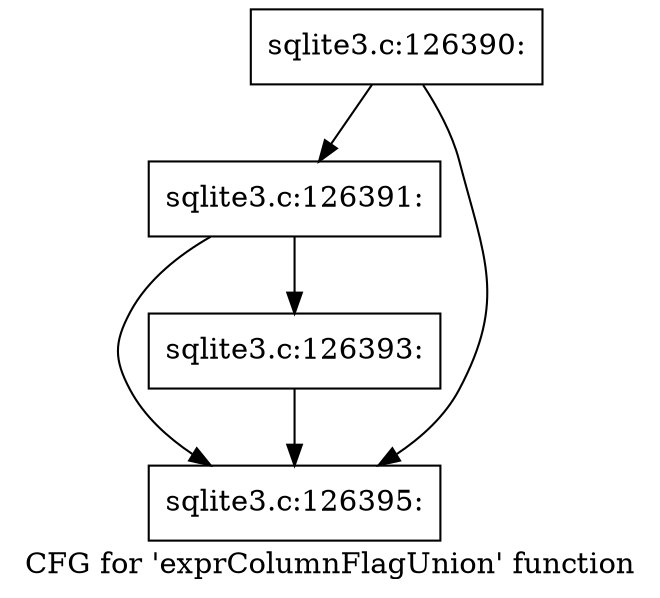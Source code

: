 digraph "CFG for 'exprColumnFlagUnion' function" {
	label="CFG for 'exprColumnFlagUnion' function";

	Node0x55c0f9f29af0 [shape=record,label="{sqlite3.c:126390:}"];
	Node0x55c0f9f29af0 -> Node0x55c0f9f29f30;
	Node0x55c0f9f29af0 -> Node0x55c0f9f29ee0;
	Node0x55c0f9f29f30 [shape=record,label="{sqlite3.c:126391:}"];
	Node0x55c0f9f29f30 -> Node0x55c0f9f29e90;
	Node0x55c0f9f29f30 -> Node0x55c0f9f29ee0;
	Node0x55c0f9f29e90 [shape=record,label="{sqlite3.c:126393:}"];
	Node0x55c0f9f29e90 -> Node0x55c0f9f29ee0;
	Node0x55c0f9f29ee0 [shape=record,label="{sqlite3.c:126395:}"];
}
